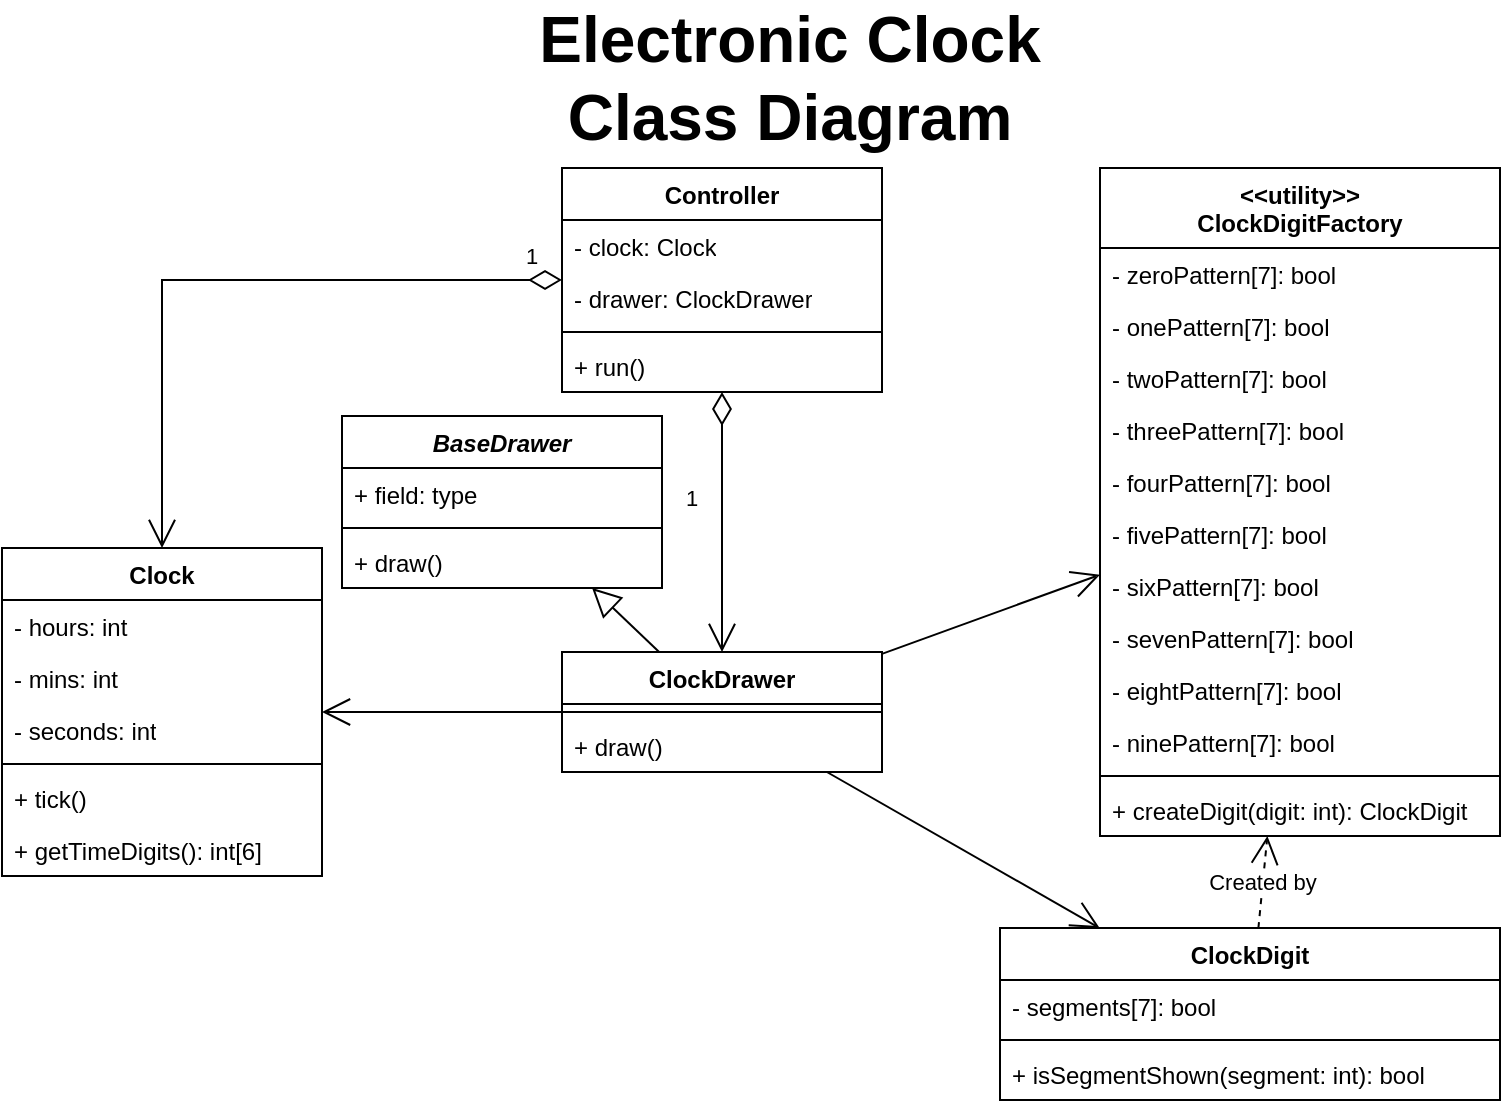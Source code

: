 <mxfile version="21.3.5" type="device">
  <diagram name="Страница 1" id="pEO_j2EQ6qFxEmSEYGHo">
    <mxGraphModel dx="1050" dy="549" grid="1" gridSize="10" guides="1" tooltips="1" connect="1" arrows="1" fold="1" page="1" pageScale="1" pageWidth="827" pageHeight="1169" math="0" shadow="0">
      <root>
        <mxCell id="0" />
        <mxCell id="1" parent="0" />
        <mxCell id="ffGDr8bCtfVIgtPdBpXR-5" value="Electronic Clock Class Diagram" style="text;html=1;strokeColor=none;fillColor=none;align=center;verticalAlign=middle;whiteSpace=wrap;rounded=0;fontSize=32;fontStyle=1" parent="1" vertex="1">
          <mxGeometry x="259" y="10" width="310" height="70" as="geometry" />
        </mxCell>
        <mxCell id="ffGDr8bCtfVIgtPdBpXR-12" value="Clock" style="swimlane;fontStyle=1;align=center;verticalAlign=top;childLayout=stackLayout;horizontal=1;startSize=26;horizontalStack=0;resizeParent=1;resizeParentMax=0;resizeLast=0;collapsible=1;marginBottom=0;whiteSpace=wrap;html=1;" parent="1" vertex="1">
          <mxGeometry x="20" y="280" width="160" height="164" as="geometry" />
        </mxCell>
        <mxCell id="w8gC6Pgou5bO-tuiGKOU-5" value="- hours: int" style="text;strokeColor=none;fillColor=none;align=left;verticalAlign=top;spacingLeft=4;spacingRight=4;overflow=hidden;rotatable=0;points=[[0,0.5],[1,0.5]];portConstraint=eastwest;whiteSpace=wrap;html=1;" parent="ffGDr8bCtfVIgtPdBpXR-12" vertex="1">
          <mxGeometry y="26" width="160" height="26" as="geometry" />
        </mxCell>
        <mxCell id="ffGDr8bCtfVIgtPdBpXR-13" value="- mins: int" style="text;strokeColor=none;fillColor=none;align=left;verticalAlign=top;spacingLeft=4;spacingRight=4;overflow=hidden;rotatable=0;points=[[0,0.5],[1,0.5]];portConstraint=eastwest;whiteSpace=wrap;html=1;" parent="ffGDr8bCtfVIgtPdBpXR-12" vertex="1">
          <mxGeometry y="52" width="160" height="26" as="geometry" />
        </mxCell>
        <mxCell id="w8gC6Pgou5bO-tuiGKOU-6" value="- seconds: int" style="text;strokeColor=none;fillColor=none;align=left;verticalAlign=top;spacingLeft=4;spacingRight=4;overflow=hidden;rotatable=0;points=[[0,0.5],[1,0.5]];portConstraint=eastwest;whiteSpace=wrap;html=1;" parent="ffGDr8bCtfVIgtPdBpXR-12" vertex="1">
          <mxGeometry y="78" width="160" height="26" as="geometry" />
        </mxCell>
        <mxCell id="ffGDr8bCtfVIgtPdBpXR-14" value="" style="line;strokeWidth=1;fillColor=none;align=left;verticalAlign=middle;spacingTop=-1;spacingLeft=3;spacingRight=3;rotatable=0;labelPosition=right;points=[];portConstraint=eastwest;strokeColor=inherit;" parent="ffGDr8bCtfVIgtPdBpXR-12" vertex="1">
          <mxGeometry y="104" width="160" height="8" as="geometry" />
        </mxCell>
        <mxCell id="LWtCfERro_clsTXi9q6C-1" value="+ tick()" style="text;strokeColor=none;fillColor=none;align=left;verticalAlign=top;spacingLeft=4;spacingRight=4;overflow=hidden;rotatable=0;points=[[0,0.5],[1,0.5]];portConstraint=eastwest;whiteSpace=wrap;html=1;" parent="ffGDr8bCtfVIgtPdBpXR-12" vertex="1">
          <mxGeometry y="112" width="160" height="26" as="geometry" />
        </mxCell>
        <mxCell id="ffGDr8bCtfVIgtPdBpXR-15" value="+ getTimeDigits(): int[6]" style="text;strokeColor=none;fillColor=none;align=left;verticalAlign=top;spacingLeft=4;spacingRight=4;overflow=hidden;rotatable=0;points=[[0,0.5],[1,0.5]];portConstraint=eastwest;whiteSpace=wrap;html=1;" parent="ffGDr8bCtfVIgtPdBpXR-12" vertex="1">
          <mxGeometry y="138" width="160" height="26" as="geometry" />
        </mxCell>
        <mxCell id="LWtCfERro_clsTXi9q6C-3" value="" style="endArrow=open;endFill=1;endSize=12;html=1;rounded=0;" parent="1" source="LWtCfERro_clsTXi9q6C-7" target="ffGDr8bCtfVIgtPdBpXR-12" edge="1">
          <mxGeometry width="160" relative="1" as="geometry">
            <mxPoint x="408.4" y="309.6" as="sourcePoint" />
            <mxPoint x="430" y="470" as="targetPoint" />
          </mxGeometry>
        </mxCell>
        <mxCell id="LWtCfERro_clsTXi9q6C-7" value="ClockDrawer" style="swimlane;fontStyle=1;align=center;verticalAlign=top;childLayout=stackLayout;horizontal=1;startSize=26;horizontalStack=0;resizeParent=1;resizeParentMax=0;resizeLast=0;collapsible=1;marginBottom=0;whiteSpace=wrap;html=1;" parent="1" vertex="1">
          <mxGeometry x="300" y="332" width="160" height="60" as="geometry" />
        </mxCell>
        <mxCell id="LWtCfERro_clsTXi9q6C-9" value="" style="line;strokeWidth=1;fillColor=none;align=left;verticalAlign=middle;spacingTop=-1;spacingLeft=3;spacingRight=3;rotatable=0;labelPosition=right;points=[];portConstraint=eastwest;strokeColor=inherit;" parent="LWtCfERro_clsTXi9q6C-7" vertex="1">
          <mxGeometry y="26" width="160" height="8" as="geometry" />
        </mxCell>
        <mxCell id="LWtCfERro_clsTXi9q6C-10" value="+ draw()" style="text;strokeColor=none;fillColor=none;align=left;verticalAlign=top;spacingLeft=4;spacingRight=4;overflow=hidden;rotatable=0;points=[[0,0.5],[1,0.5]];portConstraint=eastwest;whiteSpace=wrap;html=1;" parent="LWtCfERro_clsTXi9q6C-7" vertex="1">
          <mxGeometry y="34" width="160" height="26" as="geometry" />
        </mxCell>
        <mxCell id="LWtCfERro_clsTXi9q6C-23" value="ClockDigit" style="swimlane;fontStyle=1;align=center;verticalAlign=top;childLayout=stackLayout;horizontal=1;startSize=26;horizontalStack=0;resizeParent=1;resizeParentMax=0;resizeLast=0;collapsible=1;marginBottom=0;whiteSpace=wrap;html=1;" parent="1" vertex="1">
          <mxGeometry x="519" y="470" width="250" height="86" as="geometry" />
        </mxCell>
        <mxCell id="LWtCfERro_clsTXi9q6C-24" value="- segments[7]: bool" style="text;strokeColor=none;fillColor=none;align=left;verticalAlign=top;spacingLeft=4;spacingRight=4;overflow=hidden;rotatable=0;points=[[0,0.5],[1,0.5]];portConstraint=eastwest;whiteSpace=wrap;html=1;" parent="LWtCfERro_clsTXi9q6C-23" vertex="1">
          <mxGeometry y="26" width="250" height="26" as="geometry" />
        </mxCell>
        <mxCell id="LWtCfERro_clsTXi9q6C-50" value="" style="line;strokeWidth=1;fillColor=none;align=left;verticalAlign=middle;spacingTop=-1;spacingLeft=3;spacingRight=3;rotatable=0;labelPosition=right;points=[];portConstraint=eastwest;strokeColor=inherit;" parent="LWtCfERro_clsTXi9q6C-23" vertex="1">
          <mxGeometry y="52" width="250" height="8" as="geometry" />
        </mxCell>
        <mxCell id="LWtCfERro_clsTXi9q6C-42" value="+ isSegmentShown(segment: int): bool" style="text;strokeColor=none;fillColor=none;align=left;verticalAlign=top;spacingLeft=4;spacingRight=4;overflow=hidden;rotatable=0;points=[[0,0.5],[1,0.5]];portConstraint=eastwest;whiteSpace=wrap;html=1;" parent="LWtCfERro_clsTXi9q6C-23" vertex="1">
          <mxGeometry y="60" width="250" height="26" as="geometry" />
        </mxCell>
        <mxCell id="LWtCfERro_clsTXi9q6C-30" value="&amp;lt;&amp;lt;utility&amp;gt;&amp;gt;&lt;br&gt;ClockDigitFactory" style="swimlane;fontStyle=1;align=center;verticalAlign=top;childLayout=stackLayout;horizontal=1;startSize=40;horizontalStack=0;resizeParent=1;resizeParentMax=0;resizeLast=0;collapsible=1;marginBottom=0;whiteSpace=wrap;html=1;" parent="1" vertex="1">
          <mxGeometry x="569" y="90" width="200" height="334" as="geometry" />
        </mxCell>
        <mxCell id="LWtCfERro_clsTXi9q6C-31" value="- zeroPattern[7]: bool" style="text;strokeColor=none;fillColor=none;align=left;verticalAlign=top;spacingLeft=4;spacingRight=4;overflow=hidden;rotatable=0;points=[[0,0.5],[1,0.5]];portConstraint=eastwest;whiteSpace=wrap;html=1;" parent="LWtCfERro_clsTXi9q6C-30" vertex="1">
          <mxGeometry y="40" width="200" height="26" as="geometry" />
        </mxCell>
        <mxCell id="LWtCfERro_clsTXi9q6C-51" value="- onePattern[7]: bool" style="text;strokeColor=none;fillColor=none;align=left;verticalAlign=top;spacingLeft=4;spacingRight=4;overflow=hidden;rotatable=0;points=[[0,0.5],[1,0.5]];portConstraint=eastwest;whiteSpace=wrap;html=1;" parent="LWtCfERro_clsTXi9q6C-30" vertex="1">
          <mxGeometry y="66" width="200" height="26" as="geometry" />
        </mxCell>
        <mxCell id="LWtCfERro_clsTXi9q6C-52" value="- twoPattern[7]: bool" style="text;strokeColor=none;fillColor=none;align=left;verticalAlign=top;spacingLeft=4;spacingRight=4;overflow=hidden;rotatable=0;points=[[0,0.5],[1,0.5]];portConstraint=eastwest;whiteSpace=wrap;html=1;" parent="LWtCfERro_clsTXi9q6C-30" vertex="1">
          <mxGeometry y="92" width="200" height="26" as="geometry" />
        </mxCell>
        <mxCell id="LWtCfERro_clsTXi9q6C-53" value="- threePattern[7]: bool" style="text;strokeColor=none;fillColor=none;align=left;verticalAlign=top;spacingLeft=4;spacingRight=4;overflow=hidden;rotatable=0;points=[[0,0.5],[1,0.5]];portConstraint=eastwest;whiteSpace=wrap;html=1;" parent="LWtCfERro_clsTXi9q6C-30" vertex="1">
          <mxGeometry y="118" width="200" height="26" as="geometry" />
        </mxCell>
        <mxCell id="LWtCfERro_clsTXi9q6C-54" value="- fourPattern[7]: bool" style="text;strokeColor=none;fillColor=none;align=left;verticalAlign=top;spacingLeft=4;spacingRight=4;overflow=hidden;rotatable=0;points=[[0,0.5],[1,0.5]];portConstraint=eastwest;whiteSpace=wrap;html=1;" parent="LWtCfERro_clsTXi9q6C-30" vertex="1">
          <mxGeometry y="144" width="200" height="26" as="geometry" />
        </mxCell>
        <mxCell id="LWtCfERro_clsTXi9q6C-55" value="- fivePattern[7]: bool" style="text;strokeColor=none;fillColor=none;align=left;verticalAlign=top;spacingLeft=4;spacingRight=4;overflow=hidden;rotatable=0;points=[[0,0.5],[1,0.5]];portConstraint=eastwest;whiteSpace=wrap;html=1;" parent="LWtCfERro_clsTXi9q6C-30" vertex="1">
          <mxGeometry y="170" width="200" height="26" as="geometry" />
        </mxCell>
        <mxCell id="LWtCfERro_clsTXi9q6C-56" value="- sixPattern[7]: bool" style="text;strokeColor=none;fillColor=none;align=left;verticalAlign=top;spacingLeft=4;spacingRight=4;overflow=hidden;rotatable=0;points=[[0,0.5],[1,0.5]];portConstraint=eastwest;whiteSpace=wrap;html=1;" parent="LWtCfERro_clsTXi9q6C-30" vertex="1">
          <mxGeometry y="196" width="200" height="26" as="geometry" />
        </mxCell>
        <mxCell id="LWtCfERro_clsTXi9q6C-58" value="- sevenPattern[7]: bool" style="text;strokeColor=none;fillColor=none;align=left;verticalAlign=top;spacingLeft=4;spacingRight=4;overflow=hidden;rotatable=0;points=[[0,0.5],[1,0.5]];portConstraint=eastwest;whiteSpace=wrap;html=1;" parent="LWtCfERro_clsTXi9q6C-30" vertex="1">
          <mxGeometry y="222" width="200" height="26" as="geometry" />
        </mxCell>
        <mxCell id="LWtCfERro_clsTXi9q6C-59" value="- eightPattern[7]: bool" style="text;strokeColor=none;fillColor=none;align=left;verticalAlign=top;spacingLeft=4;spacingRight=4;overflow=hidden;rotatable=0;points=[[0,0.5],[1,0.5]];portConstraint=eastwest;whiteSpace=wrap;html=1;" parent="LWtCfERro_clsTXi9q6C-30" vertex="1">
          <mxGeometry y="248" width="200" height="26" as="geometry" />
        </mxCell>
        <mxCell id="LWtCfERro_clsTXi9q6C-60" value="- ninePattern[7]: bool" style="text;strokeColor=none;fillColor=none;align=left;verticalAlign=top;spacingLeft=4;spacingRight=4;overflow=hidden;rotatable=0;points=[[0,0.5],[1,0.5]];portConstraint=eastwest;whiteSpace=wrap;html=1;" parent="LWtCfERro_clsTXi9q6C-30" vertex="1">
          <mxGeometry y="274" width="200" height="26" as="geometry" />
        </mxCell>
        <mxCell id="LWtCfERro_clsTXi9q6C-32" value="" style="line;strokeWidth=1;fillColor=none;align=left;verticalAlign=middle;spacingTop=-1;spacingLeft=3;spacingRight=3;rotatable=0;labelPosition=right;points=[];portConstraint=eastwest;strokeColor=inherit;" parent="LWtCfERro_clsTXi9q6C-30" vertex="1">
          <mxGeometry y="300" width="200" height="8" as="geometry" />
        </mxCell>
        <mxCell id="LWtCfERro_clsTXi9q6C-33" value="+ createDigit(digit: int): ClockDigit" style="text;strokeColor=none;fillColor=none;align=left;verticalAlign=top;spacingLeft=4;spacingRight=4;overflow=hidden;rotatable=0;points=[[0,0.5],[1,0.5]];portConstraint=eastwest;whiteSpace=wrap;html=1;" parent="LWtCfERro_clsTXi9q6C-30" vertex="1">
          <mxGeometry y="308" width="200" height="26" as="geometry" />
        </mxCell>
        <mxCell id="LWtCfERro_clsTXi9q6C-34" value="Created by" style="endArrow=open;endSize=12;dashed=1;html=1;rounded=0;" parent="1" source="LWtCfERro_clsTXi9q6C-23" target="LWtCfERro_clsTXi9q6C-30" edge="1">
          <mxGeometry width="160" relative="1" as="geometry">
            <mxPoint x="630" y="510" as="sourcePoint" />
            <mxPoint x="790" y="510" as="targetPoint" />
          </mxGeometry>
        </mxCell>
        <mxCell id="LWtCfERro_clsTXi9q6C-35" value="" style="endArrow=open;endFill=1;endSize=12;html=1;rounded=0;" parent="1" source="LWtCfERro_clsTXi9q6C-7" target="LWtCfERro_clsTXi9q6C-23" edge="1">
          <mxGeometry width="160" relative="1" as="geometry">
            <mxPoint x="440" y="500" as="sourcePoint" />
            <mxPoint x="600" y="500" as="targetPoint" />
          </mxGeometry>
        </mxCell>
        <mxCell id="LWtCfERro_clsTXi9q6C-36" value="" style="endArrow=open;endFill=1;endSize=12;html=1;rounded=0;" parent="1" source="LWtCfERro_clsTXi9q6C-7" target="LWtCfERro_clsTXi9q6C-30" edge="1">
          <mxGeometry width="160" relative="1" as="geometry">
            <mxPoint x="440" y="500" as="sourcePoint" />
            <mxPoint x="600" y="500" as="targetPoint" />
          </mxGeometry>
        </mxCell>
        <mxCell id="LWtCfERro_clsTXi9q6C-61" value="Controller" style="swimlane;fontStyle=1;align=center;verticalAlign=top;childLayout=stackLayout;horizontal=1;startSize=26;horizontalStack=0;resizeParent=1;resizeParentMax=0;resizeLast=0;collapsible=1;marginBottom=0;whiteSpace=wrap;html=1;" parent="1" vertex="1">
          <mxGeometry x="300" y="90" width="160" height="112" as="geometry" />
        </mxCell>
        <mxCell id="LWtCfERro_clsTXi9q6C-62" value="- clock: Clock" style="text;strokeColor=none;fillColor=none;align=left;verticalAlign=top;spacingLeft=4;spacingRight=4;overflow=hidden;rotatable=0;points=[[0,0.5],[1,0.5]];portConstraint=eastwest;whiteSpace=wrap;html=1;" parent="LWtCfERro_clsTXi9q6C-61" vertex="1">
          <mxGeometry y="26" width="160" height="26" as="geometry" />
        </mxCell>
        <mxCell id="LWtCfERro_clsTXi9q6C-68" value="- drawer: ClockDrawer" style="text;strokeColor=none;fillColor=none;align=left;verticalAlign=top;spacingLeft=4;spacingRight=4;overflow=hidden;rotatable=0;points=[[0,0.5],[1,0.5]];portConstraint=eastwest;whiteSpace=wrap;html=1;" parent="LWtCfERro_clsTXi9q6C-61" vertex="1">
          <mxGeometry y="52" width="160" height="26" as="geometry" />
        </mxCell>
        <mxCell id="LWtCfERro_clsTXi9q6C-63" value="" style="line;strokeWidth=1;fillColor=none;align=left;verticalAlign=middle;spacingTop=-1;spacingLeft=3;spacingRight=3;rotatable=0;labelPosition=right;points=[];portConstraint=eastwest;strokeColor=inherit;" parent="LWtCfERro_clsTXi9q6C-61" vertex="1">
          <mxGeometry y="78" width="160" height="8" as="geometry" />
        </mxCell>
        <mxCell id="LWtCfERro_clsTXi9q6C-64" value="+ run()" style="text;strokeColor=none;fillColor=none;align=left;verticalAlign=top;spacingLeft=4;spacingRight=4;overflow=hidden;rotatable=0;points=[[0,0.5],[1,0.5]];portConstraint=eastwest;whiteSpace=wrap;html=1;" parent="LWtCfERro_clsTXi9q6C-61" vertex="1">
          <mxGeometry y="86" width="160" height="26" as="geometry" />
        </mxCell>
        <mxCell id="LWtCfERro_clsTXi9q6C-65" value="1" style="endArrow=open;html=1;endSize=12;startArrow=diamondThin;startSize=14;startFill=0;edgeStyle=orthogonalEdgeStyle;align=left;verticalAlign=bottom;rounded=0;" parent="1" source="LWtCfERro_clsTXi9q6C-61" target="ffGDr8bCtfVIgtPdBpXR-12" edge="1">
          <mxGeometry x="-0.878" y="-3" relative="1" as="geometry">
            <mxPoint x="99" y="200" as="sourcePoint" />
            <mxPoint x="259" y="200" as="targetPoint" />
            <mxPoint as="offset" />
          </mxGeometry>
        </mxCell>
        <mxCell id="LWtCfERro_clsTXi9q6C-67" value="1" style="endArrow=open;html=1;endSize=12;startArrow=diamondThin;startSize=14;startFill=0;edgeStyle=orthogonalEdgeStyle;align=left;verticalAlign=bottom;rounded=0;" parent="1" source="LWtCfERro_clsTXi9q6C-61" target="LWtCfERro_clsTXi9q6C-7" edge="1">
          <mxGeometry x="-0.053" y="-20" relative="1" as="geometry">
            <mxPoint x="190" y="370" as="sourcePoint" />
            <mxPoint x="350" y="370" as="targetPoint" />
            <mxPoint as="offset" />
          </mxGeometry>
        </mxCell>
        <mxCell id="MYCjfLcqVDIhCFZjYS7P-1" value="&lt;i&gt;BaseDrawer&lt;/i&gt;" style="swimlane;fontStyle=1;align=center;verticalAlign=top;childLayout=stackLayout;horizontal=1;startSize=26;horizontalStack=0;resizeParent=1;resizeParentMax=0;resizeLast=0;collapsible=1;marginBottom=0;whiteSpace=wrap;html=1;" vertex="1" parent="1">
          <mxGeometry x="190" y="214" width="160" height="86" as="geometry" />
        </mxCell>
        <mxCell id="MYCjfLcqVDIhCFZjYS7P-2" value="+ field: type" style="text;strokeColor=none;fillColor=none;align=left;verticalAlign=top;spacingLeft=4;spacingRight=4;overflow=hidden;rotatable=0;points=[[0,0.5],[1,0.5]];portConstraint=eastwest;whiteSpace=wrap;html=1;" vertex="1" parent="MYCjfLcqVDIhCFZjYS7P-1">
          <mxGeometry y="26" width="160" height="26" as="geometry" />
        </mxCell>
        <mxCell id="MYCjfLcqVDIhCFZjYS7P-3" value="" style="line;strokeWidth=1;fillColor=none;align=left;verticalAlign=middle;spacingTop=-1;spacingLeft=3;spacingRight=3;rotatable=0;labelPosition=right;points=[];portConstraint=eastwest;strokeColor=inherit;" vertex="1" parent="MYCjfLcqVDIhCFZjYS7P-1">
          <mxGeometry y="52" width="160" height="8" as="geometry" />
        </mxCell>
        <mxCell id="MYCjfLcqVDIhCFZjYS7P-4" value="+ draw()" style="text;strokeColor=none;fillColor=none;align=left;verticalAlign=top;spacingLeft=4;spacingRight=4;overflow=hidden;rotatable=0;points=[[0,0.5],[1,0.5]];portConstraint=eastwest;whiteSpace=wrap;html=1;" vertex="1" parent="MYCjfLcqVDIhCFZjYS7P-1">
          <mxGeometry y="60" width="160" height="26" as="geometry" />
        </mxCell>
        <mxCell id="MYCjfLcqVDIhCFZjYS7P-5" value="" style="endArrow=block;endFill=0;endSize=12;html=1;rounded=0;" edge="1" parent="1" source="LWtCfERro_clsTXi9q6C-7" target="MYCjfLcqVDIhCFZjYS7P-1">
          <mxGeometry width="160" relative="1" as="geometry">
            <mxPoint x="330" y="290" as="sourcePoint" />
            <mxPoint x="490" y="290" as="targetPoint" />
          </mxGeometry>
        </mxCell>
      </root>
    </mxGraphModel>
  </diagram>
</mxfile>
